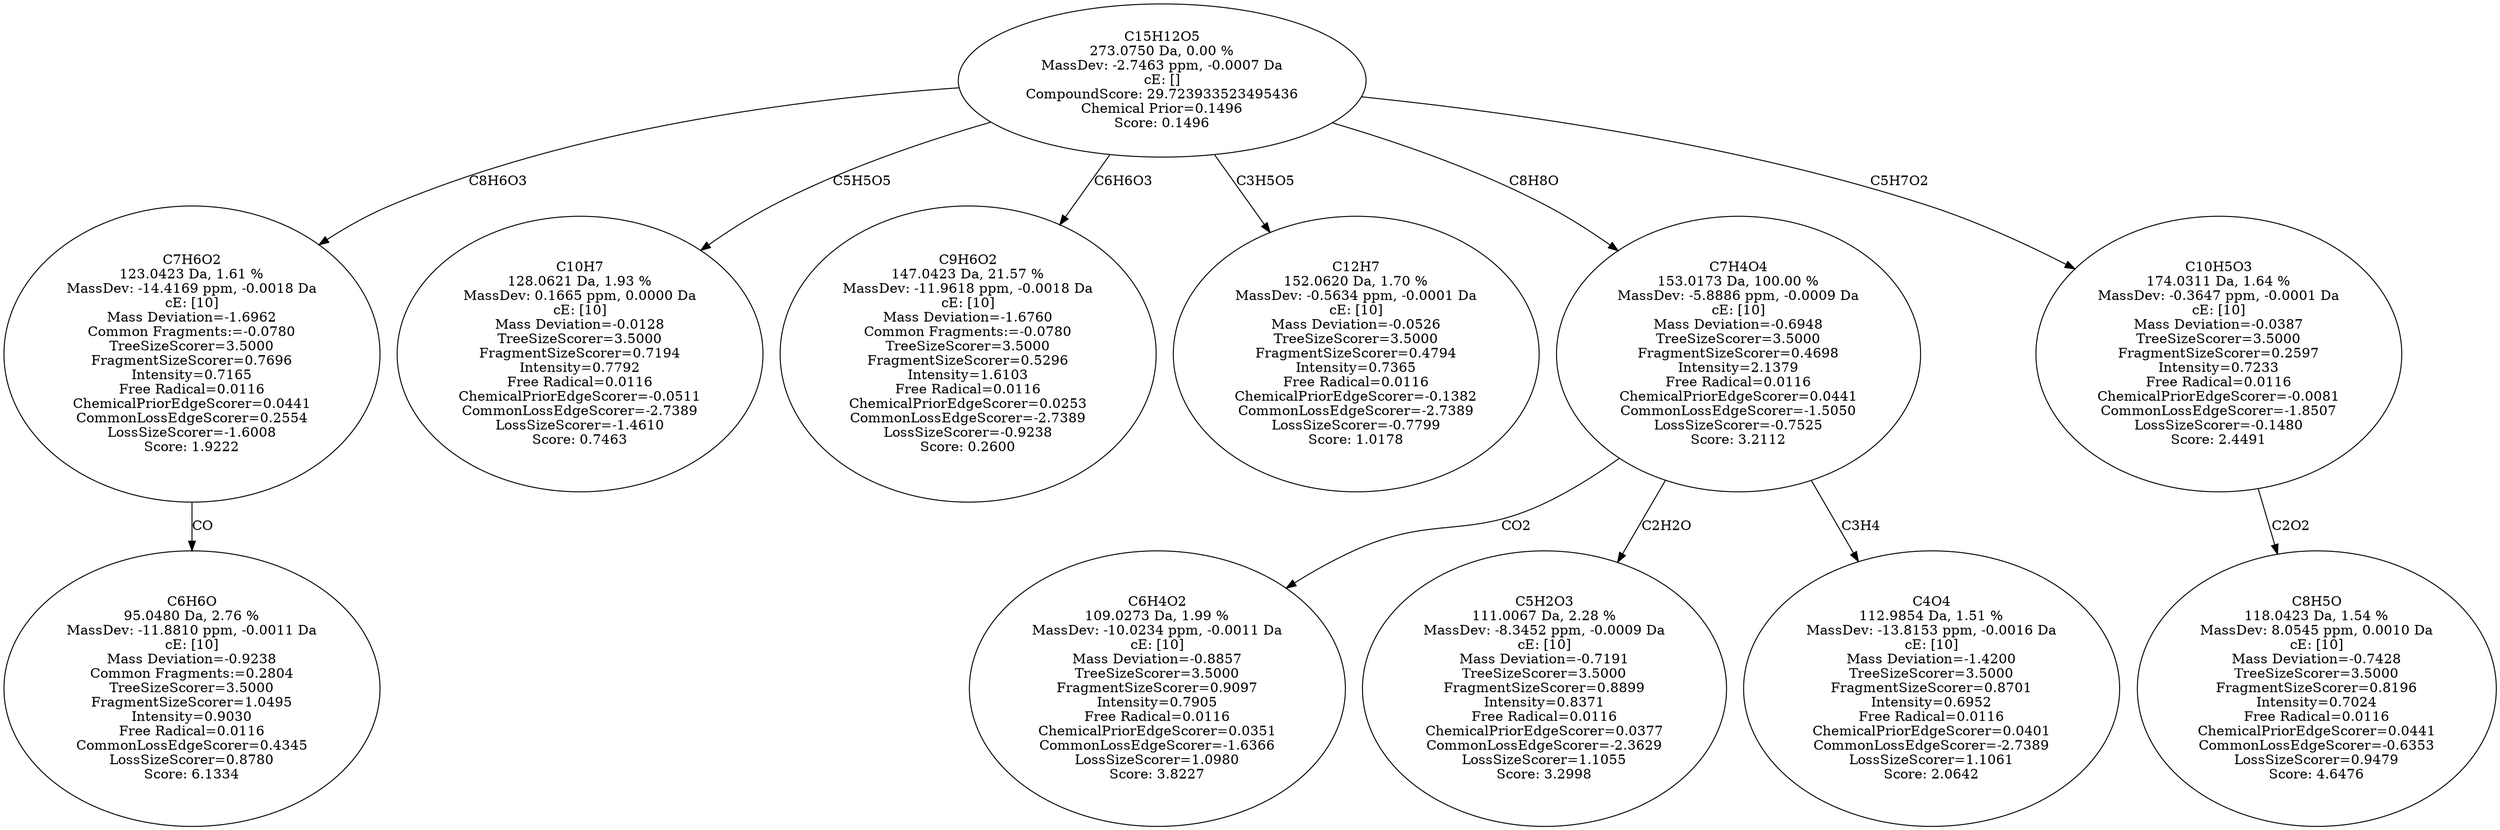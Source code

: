 strict digraph {
v1 [label="C6H6O\n95.0480 Da, 2.76 %\nMassDev: -11.8810 ppm, -0.0011 Da\ncE: [10]\nMass Deviation=-0.9238\nCommon Fragments:=0.2804\nTreeSizeScorer=3.5000\nFragmentSizeScorer=1.0495\nIntensity=0.9030\nFree Radical=0.0116\nCommonLossEdgeScorer=0.4345\nLossSizeScorer=0.8780\nScore: 6.1334"];
v2 [label="C7H6O2\n123.0423 Da, 1.61 %\nMassDev: -14.4169 ppm, -0.0018 Da\ncE: [10]\nMass Deviation=-1.6962\nCommon Fragments:=-0.0780\nTreeSizeScorer=3.5000\nFragmentSizeScorer=0.7696\nIntensity=0.7165\nFree Radical=0.0116\nChemicalPriorEdgeScorer=0.0441\nCommonLossEdgeScorer=0.2554\nLossSizeScorer=-1.6008\nScore: 1.9222"];
v3 [label="C10H7\n128.0621 Da, 1.93 %\nMassDev: 0.1665 ppm, 0.0000 Da\ncE: [10]\nMass Deviation=-0.0128\nTreeSizeScorer=3.5000\nFragmentSizeScorer=0.7194\nIntensity=0.7792\nFree Radical=0.0116\nChemicalPriorEdgeScorer=-0.0511\nCommonLossEdgeScorer=-2.7389\nLossSizeScorer=-1.4610\nScore: 0.7463"];
v4 [label="C9H6O2\n147.0423 Da, 21.57 %\nMassDev: -11.9618 ppm, -0.0018 Da\ncE: [10]\nMass Deviation=-1.6760\nCommon Fragments:=-0.0780\nTreeSizeScorer=3.5000\nFragmentSizeScorer=0.5296\nIntensity=1.6103\nFree Radical=0.0116\nChemicalPriorEdgeScorer=0.0253\nCommonLossEdgeScorer=-2.7389\nLossSizeScorer=-0.9238\nScore: 0.2600"];
v5 [label="C12H7\n152.0620 Da, 1.70 %\nMassDev: -0.5634 ppm, -0.0001 Da\ncE: [10]\nMass Deviation=-0.0526\nTreeSizeScorer=3.5000\nFragmentSizeScorer=0.4794\nIntensity=0.7365\nFree Radical=0.0116\nChemicalPriorEdgeScorer=-0.1382\nCommonLossEdgeScorer=-2.7389\nLossSizeScorer=-0.7799\nScore: 1.0178"];
v6 [label="C6H4O2\n109.0273 Da, 1.99 %\nMassDev: -10.0234 ppm, -0.0011 Da\ncE: [10]\nMass Deviation=-0.8857\nTreeSizeScorer=3.5000\nFragmentSizeScorer=0.9097\nIntensity=0.7905\nFree Radical=0.0116\nChemicalPriorEdgeScorer=0.0351\nCommonLossEdgeScorer=-1.6366\nLossSizeScorer=1.0980\nScore: 3.8227"];
v7 [label="C5H2O3\n111.0067 Da, 2.28 %\nMassDev: -8.3452 ppm, -0.0009 Da\ncE: [10]\nMass Deviation=-0.7191\nTreeSizeScorer=3.5000\nFragmentSizeScorer=0.8899\nIntensity=0.8371\nFree Radical=0.0116\nChemicalPriorEdgeScorer=0.0377\nCommonLossEdgeScorer=-2.3629\nLossSizeScorer=1.1055\nScore: 3.2998"];
v8 [label="C4O4\n112.9854 Da, 1.51 %\nMassDev: -13.8153 ppm, -0.0016 Da\ncE: [10]\nMass Deviation=-1.4200\nTreeSizeScorer=3.5000\nFragmentSizeScorer=0.8701\nIntensity=0.6952\nFree Radical=0.0116\nChemicalPriorEdgeScorer=0.0401\nCommonLossEdgeScorer=-2.7389\nLossSizeScorer=1.1061\nScore: 2.0642"];
v9 [label="C7H4O4\n153.0173 Da, 100.00 %\nMassDev: -5.8886 ppm, -0.0009 Da\ncE: [10]\nMass Deviation=-0.6948\nTreeSizeScorer=3.5000\nFragmentSizeScorer=0.4698\nIntensity=2.1379\nFree Radical=0.0116\nChemicalPriorEdgeScorer=0.0441\nCommonLossEdgeScorer=-1.5050\nLossSizeScorer=-0.7525\nScore: 3.2112"];
v10 [label="C8H5O\n118.0423 Da, 1.54 %\nMassDev: 8.0545 ppm, 0.0010 Da\ncE: [10]\nMass Deviation=-0.7428\nTreeSizeScorer=3.5000\nFragmentSizeScorer=0.8196\nIntensity=0.7024\nFree Radical=0.0116\nChemicalPriorEdgeScorer=0.0441\nCommonLossEdgeScorer=-0.6353\nLossSizeScorer=0.9479\nScore: 4.6476"];
v11 [label="C10H5O3\n174.0311 Da, 1.64 %\nMassDev: -0.3647 ppm, -0.0001 Da\ncE: [10]\nMass Deviation=-0.0387\nTreeSizeScorer=3.5000\nFragmentSizeScorer=0.2597\nIntensity=0.7233\nFree Radical=0.0116\nChemicalPriorEdgeScorer=-0.0081\nCommonLossEdgeScorer=-1.8507\nLossSizeScorer=-0.1480\nScore: 2.4491"];
v12 [label="C15H12O5\n273.0750 Da, 0.00 %\nMassDev: -2.7463 ppm, -0.0007 Da\ncE: []\nCompoundScore: 29.723933523495436\nChemical Prior=0.1496\nScore: 0.1496"];
v2 -> v1 [label="CO"];
v12 -> v2 [label="C8H6O3"];
v12 -> v3 [label="C5H5O5"];
v12 -> v4 [label="C6H6O3"];
v12 -> v5 [label="C3H5O5"];
v9 -> v6 [label="CO2"];
v9 -> v7 [label="C2H2O"];
v9 -> v8 [label="C3H4"];
v12 -> v9 [label="C8H8O"];
v11 -> v10 [label="C2O2"];
v12 -> v11 [label="C5H7O2"];
}